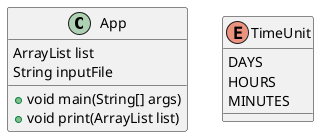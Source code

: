 @startuml
'https://plantuml.com/class-diagram

 class App



class App{
+ void main(String[] args)
    ArrayList list
    String inputFile
+ void print(ArrayList list)

}

enum TimeUnit {
DAYS
HOURS
MINUTES
}

@enduml